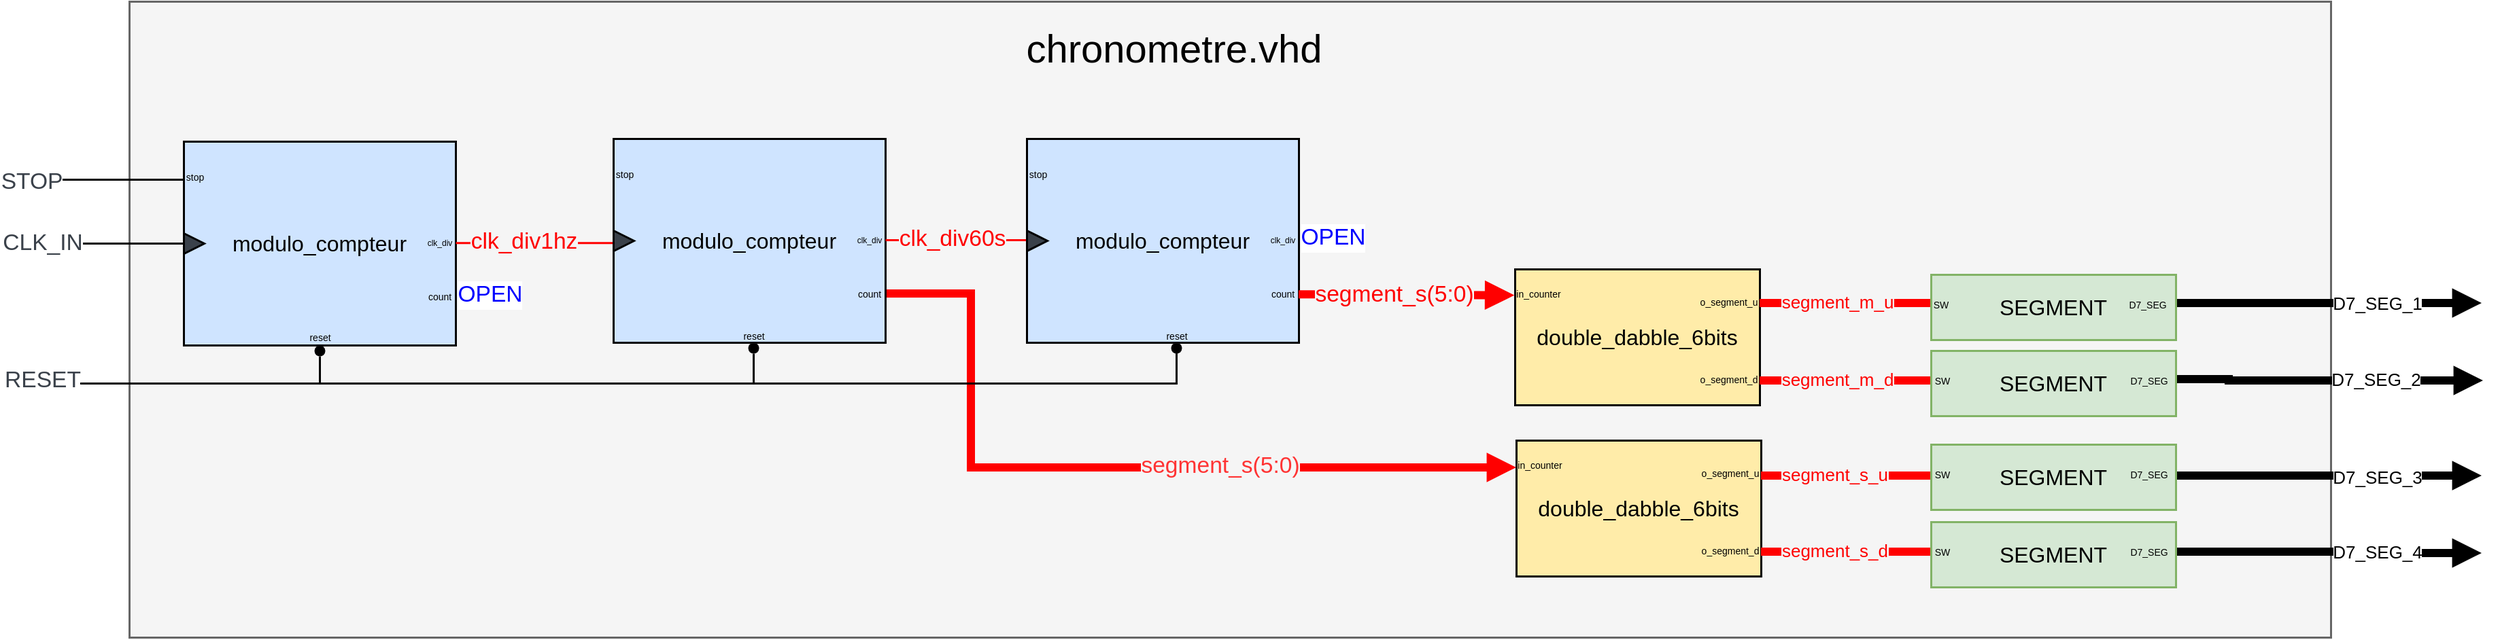 <mxfile version="20.8.20" type="github">
  <diagram name="Page-1" id="O7GgkSD2CqHib_tFNspD">
    <mxGraphModel dx="1394" dy="766" grid="1" gridSize="10" guides="1" tooltips="1" connect="1" arrows="1" fold="1" page="1" pageScale="1" pageWidth="827" pageHeight="1169" math="0" shadow="0">
      <root>
        <mxCell id="0" />
        <mxCell id="1" parent="0" />
        <mxCell id="jqx-M_KE3MjgjiVowWm7-1" value="" style="html=1;overflow=block;blockSpacing=1;whiteSpace=wrap;fontSize=16.8;align=center;spacing=9;strokeOpacity=100;fillOpacity=100;fillColor=#f5f5f5;strokeWidth=1.5;lucidId=_938xJ3Q3Ab4;strokeColor=#666666;fontColor=#333333;movable=1;resizable=1;rotatable=1;deletable=1;editable=1;locked=0;connectable=1;labelBackgroundColor=#F5F5F5;" parent="1" vertex="1">
          <mxGeometry x="200" y="697" width="1619" height="468" as="geometry" />
        </mxCell>
        <mxCell id="jqx-M_KE3MjgjiVowWm7-2" value="modulo_compteur&lt;br&gt;" style="html=1;overflow=block;blockSpacing=1;whiteSpace=wrap;fontSize=16;fontColor=default;align=center;spacing=3.8;strokeOpacity=100;fillOpacity=100;fillColor=#cfe4ff;strokeWidth=1.5;lucidId=_938XywTFYh4;" parent="1" vertex="1">
          <mxGeometry x="240" y="800" width="200" height="150" as="geometry" />
        </mxCell>
        <mxCell id="jqx-M_KE3MjgjiVowWm7-3" value="" style="html=1;overflow=block;blockSpacing=1;whiteSpace=wrap;shape=mxgraph.basic.acute_triangle;dx=0.5;anchorPointDirection=0;fontSize=13;align=center;spacing=3.8;strokeOpacity=100;fillOpacity=100;rotation=90;fillColor=#3a414a;strokeWidth=1.5;lucidId=_938cziYsL~z;" parent="1" vertex="1">
          <mxGeometry x="240" y="867.5" width="15" height="15" as="geometry" />
        </mxCell>
        <mxCell id="jqx-M_KE3MjgjiVowWm7-4" value="&lt;font style=&quot;font-size: 7px;&quot; color=&quot;#000000&quot;&gt;reset&lt;/font&gt;" style="text;html=1;align=center;verticalAlign=middle;resizable=0;points=[];autosize=1;strokeColor=none;fillColor=none;fontColor=#FF0000;" parent="1" vertex="1">
          <mxGeometry x="320" y="928" width="40" height="30" as="geometry" />
        </mxCell>
        <mxCell id="jqx-M_KE3MjgjiVowWm7-5" value="&lt;font style=&quot;font-size: 7px;&quot; color=&quot;#000000&quot;&gt;stop&lt;/font&gt;" style="text;html=1;align=center;verticalAlign=middle;resizable=0;points=[];autosize=1;strokeColor=none;fillColor=none;fontColor=#FF0000;" parent="1" vertex="1">
          <mxGeometry x="228" y="810" width="40" height="30" as="geometry" />
        </mxCell>
        <mxCell id="jqx-M_KE3MjgjiVowWm7-6" value="&lt;font style=&quot;font-size: 7px;&quot; color=&quot;#000000&quot;&gt;count&lt;/font&gt;" style="text;html=1;align=center;verticalAlign=middle;resizable=0;points=[];autosize=1;strokeColor=none;fillColor=none;fontColor=#FF0000;strokeWidth=0;" parent="1" vertex="1">
          <mxGeometry x="408" y="898" width="40" height="30" as="geometry" />
        </mxCell>
        <mxCell id="jqx-M_KE3MjgjiVowWm7-7" value="&lt;font style=&quot;font-size: 6px;&quot;&gt;clk_div&lt;/font&gt;" style="text;html=1;align=center;verticalAlign=middle;resizable=0;points=[];autosize=1;strokeColor=none;fillColor=none;fontColor=#000000;" parent="1" vertex="1">
          <mxGeometry x="408" y="858" width="40" height="30" as="geometry" />
        </mxCell>
        <mxCell id="jqx-M_KE3MjgjiVowWm7-8" value="" style="html=1;jettySize=18;whiteSpace=wrap;fontSize=13;strokeOpacity=100;strokeWidth=1.5;rounded=1;arcSize=0;edgeStyle=orthogonalEdgeStyle;startArrow=none;endArrow=none;lucidId=_938yX1MxlXm;" parent="1" edge="1">
          <mxGeometry width="100" height="100" relative="1" as="geometry">
            <Array as="points">
              <mxPoint x="240" y="874.64" />
              <mxPoint x="240" y="874.64" />
            </Array>
            <mxPoint x="109" y="875" as="sourcePoint" />
            <mxPoint x="220" y="875" as="targetPoint" />
          </mxGeometry>
        </mxCell>
        <mxCell id="jqx-M_KE3MjgjiVowWm7-9" value="CLK_IN" style="text;html=1;resizable=0;labelBackgroundColor=default;align=center;verticalAlign=middle;fontColor=#3a414a;fontSize=16.8;" parent="jqx-M_KE3MjgjiVowWm7-8" vertex="1">
          <mxGeometry relative="1" as="geometry">
            <mxPoint x="-49" as="offset" />
          </mxGeometry>
        </mxCell>
        <mxCell id="jqx-M_KE3MjgjiVowWm7-10" value="" style="html=1;jettySize=18;whiteSpace=wrap;fontSize=13;strokeOpacity=100;strokeWidth=1.5;rounded=1;arcSize=0;edgeStyle=orthogonalEdgeStyle;startArrow=none;endArrow=none;exitX=1.006;exitY=0.5;exitPerimeter=0;lucidId=_938yX1MxlXm;strokeColor=#FF0000;" parent="1" edge="1">
          <mxGeometry width="100" height="100" relative="1" as="geometry">
            <Array as="points">
              <mxPoint x="630" y="874.59" />
              <mxPoint x="630" y="874.59" />
            </Array>
            <mxPoint x="440" y="874.59" as="sourcePoint" />
            <mxPoint x="610" y="874.59" as="targetPoint" />
          </mxGeometry>
        </mxCell>
        <mxCell id="jqx-M_KE3MjgjiVowWm7-11" value="&lt;font color=&quot;#ff0000&quot;&gt;clk_div1hz&lt;/font&gt;" style="text;html=1;resizable=0;labelBackgroundColor=#F5F5F5;align=center;verticalAlign=middle;fontColor=#3a414a;fontSize=16.8;" parent="jqx-M_KE3MjgjiVowWm7-10" vertex="1">
          <mxGeometry relative="1" as="geometry">
            <mxPoint x="-55" y="-1" as="offset" />
          </mxGeometry>
        </mxCell>
        <mxCell id="jqx-M_KE3MjgjiVowWm7-12" value="modulo_compteur&lt;br&gt;" style="html=1;overflow=block;blockSpacing=1;whiteSpace=wrap;fontSize=16;fontColor=default;align=center;spacing=3.8;strokeOpacity=100;fillOpacity=100;fillColor=#cfe4ff;strokeWidth=1.5;lucidId=_938XywTFYh4;" parent="1" vertex="1">
          <mxGeometry x="556" y="798" width="200" height="150" as="geometry" />
        </mxCell>
        <mxCell id="jqx-M_KE3MjgjiVowWm7-13" value="" style="html=1;overflow=block;blockSpacing=1;whiteSpace=wrap;shape=mxgraph.basic.acute_triangle;dx=0.5;anchorPointDirection=0;fontSize=13;align=center;spacing=3.8;strokeOpacity=100;fillOpacity=100;rotation=90;fillColor=#3a414a;strokeWidth=1.5;lucidId=_938cziYsL~z;" parent="1" vertex="1">
          <mxGeometry x="556" y="865.5" width="15" height="15" as="geometry" />
        </mxCell>
        <mxCell id="jqx-M_KE3MjgjiVowWm7-14" value="&lt;font style=&quot;font-size: 7px;&quot; color=&quot;#000000&quot;&gt;stop&lt;/font&gt;" style="text;html=1;align=center;verticalAlign=middle;resizable=0;points=[];autosize=1;strokeColor=none;fillColor=none;fontColor=#FF0000;" parent="1" vertex="1">
          <mxGeometry x="544" y="808" width="40" height="30" as="geometry" />
        </mxCell>
        <mxCell id="jqx-M_KE3MjgjiVowWm7-15" value="&lt;font style=&quot;font-size: 7px;&quot; color=&quot;#000000&quot;&gt;count&lt;/font&gt;" style="text;html=1;align=center;verticalAlign=middle;resizable=0;points=[];autosize=1;strokeColor=none;fillColor=none;fontColor=#FF0000;strokeWidth=0;" parent="1" vertex="1">
          <mxGeometry x="724" y="896" width="40" height="30" as="geometry" />
        </mxCell>
        <mxCell id="jqx-M_KE3MjgjiVowWm7-16" value="&lt;font style=&quot;font-size: 6px;&quot;&gt;clk_div&lt;/font&gt;" style="text;html=1;align=center;verticalAlign=middle;resizable=0;points=[];autosize=1;strokeColor=none;fillColor=none;fontColor=#000000;" parent="1" vertex="1">
          <mxGeometry x="724" y="856" width="40" height="30" as="geometry" />
        </mxCell>
        <mxCell id="jqx-M_KE3MjgjiVowWm7-17" value="" style="html=1;jettySize=18;whiteSpace=wrap;fontSize=13;strokeOpacity=100;strokeWidth=1.5;rounded=1;arcSize=0;edgeStyle=orthogonalEdgeStyle;startArrow=none;endArrow=none;exitX=1.006;exitY=0.5;exitPerimeter=0;lucidId=_938yX1MxlXm;strokeColor=#FF0000;" parent="1" edge="1">
          <mxGeometry width="100" height="100" relative="1" as="geometry">
            <Array as="points">
              <mxPoint x="946" y="872.52" />
              <mxPoint x="946" y="872.52" />
            </Array>
            <mxPoint x="756" y="872.52" as="sourcePoint" />
            <mxPoint x="926" y="872.52" as="targetPoint" />
          </mxGeometry>
        </mxCell>
        <mxCell id="jqx-M_KE3MjgjiVowWm7-18" value="&lt;font color=&quot;#ff0000&quot;&gt;clk_div60s&lt;/font&gt;" style="text;html=1;resizable=0;labelBackgroundColor=#F5F5F5;align=center;verticalAlign=middle;fontColor=#3a414a;fontSize=16.8;" parent="jqx-M_KE3MjgjiVowWm7-17" vertex="1">
          <mxGeometry relative="1" as="geometry">
            <mxPoint x="-56" y="-1" as="offset" />
          </mxGeometry>
        </mxCell>
        <mxCell id="jqx-M_KE3MjgjiVowWm7-19" style="edgeStyle=orthogonalEdgeStyle;rounded=0;orthogonalLoop=1;jettySize=auto;html=1;exitX=0;exitY=0;exitDx=0;exitDy=0;strokeColor=#0011ff;fontSize=7;fontColor=#0000FF;startArrow=classic;startFill=1;endArrow=none;endFill=0;" parent="jqx-M_KE3MjgjiVowWm7-17" source="jqx-M_KE3MjgjiVowWm7-18" target="jqx-M_KE3MjgjiVowWm7-18" edge="1">
          <mxGeometry relative="1" as="geometry" />
        </mxCell>
        <mxCell id="jqx-M_KE3MjgjiVowWm7-20" value="modulo_compteur&lt;br&gt;" style="html=1;overflow=block;blockSpacing=1;whiteSpace=wrap;fontSize=16;fontColor=default;align=center;spacing=3.8;strokeOpacity=100;fillOpacity=100;fillColor=#cfe4ff;strokeWidth=1.5;lucidId=_938XywTFYh4;" parent="1" vertex="1">
          <mxGeometry x="860" y="798" width="200" height="150" as="geometry" />
        </mxCell>
        <mxCell id="jqx-M_KE3MjgjiVowWm7-21" value="" style="html=1;overflow=block;blockSpacing=1;whiteSpace=wrap;shape=mxgraph.basic.acute_triangle;dx=0.5;anchorPointDirection=0;fontSize=13;align=center;spacing=3.8;strokeOpacity=100;fillOpacity=100;rotation=90;fillColor=#3a414a;strokeWidth=1.5;lucidId=_938cziYsL~z;" parent="1" vertex="1">
          <mxGeometry x="860" y="865.5" width="15" height="15" as="geometry" />
        </mxCell>
        <mxCell id="jqx-M_KE3MjgjiVowWm7-22" value="&lt;font style=&quot;font-size: 7px;&quot; color=&quot;#000000&quot;&gt;stop&lt;/font&gt;" style="text;html=1;align=center;verticalAlign=middle;resizable=0;points=[];autosize=1;strokeColor=none;fillColor=none;fontColor=#FF0000;" parent="1" vertex="1">
          <mxGeometry x="848" y="808" width="40" height="30" as="geometry" />
        </mxCell>
        <mxCell id="jqx-M_KE3MjgjiVowWm7-23" value="&lt;font style=&quot;font-size: 7px;&quot; color=&quot;#000000&quot;&gt;count&lt;/font&gt;" style="text;html=1;align=center;verticalAlign=middle;resizable=0;points=[];autosize=1;strokeColor=none;fillColor=none;fontColor=#FF0000;strokeWidth=0;" parent="1" vertex="1">
          <mxGeometry x="1028" y="896" width="40" height="30" as="geometry" />
        </mxCell>
        <mxCell id="jqx-M_KE3MjgjiVowWm7-24" value="&lt;font style=&quot;font-size: 6px;&quot;&gt;clk_div&lt;/font&gt;" style="text;html=1;align=center;verticalAlign=middle;resizable=0;points=[];autosize=1;strokeColor=none;fillColor=none;fontColor=#000000;" parent="1" vertex="1">
          <mxGeometry x="1028" y="856" width="40" height="30" as="geometry" />
        </mxCell>
        <mxCell id="jqx-M_KE3MjgjiVowWm7-25" value="" style="html=1;jettySize=18;whiteSpace=wrap;fontSize=13;strokeOpacity=100;strokeWidth=6;rounded=1;arcSize=0;edgeStyle=orthogonalEdgeStyle;startArrow=none;endArrow=block;endFill=1;lucidId=_9385ykj~5LJ;fillColor=#f8cecc;strokeColor=#FF0000;" parent="1" edge="1">
          <mxGeometry width="100" height="100" relative="1" as="geometry">
            <Array as="points">
              <mxPoint x="819" y="912" />
              <mxPoint x="819" y="1040" />
            </Array>
            <mxPoint x="757" y="912" as="sourcePoint" />
            <mxPoint x="1220" y="1040" as="targetPoint" />
          </mxGeometry>
        </mxCell>
        <mxCell id="jqx-M_KE3MjgjiVowWm7-26" value="&lt;font color=&quot;#ff3333&quot;&gt;segment_s(5:0)&lt;/font&gt;" style="text;html=1;resizable=0;labelBackgroundColor=#F5F5F5;align=center;verticalAlign=middle;fontColor=#3a414a;fontSize=16.8;" parent="jqx-M_KE3MjgjiVowWm7-25" vertex="1">
          <mxGeometry x="-0.404" relative="1" as="geometry">
            <mxPoint x="183" y="13" as="offset" />
          </mxGeometry>
        </mxCell>
        <mxCell id="jqx-M_KE3MjgjiVowWm7-27" value="" style="html=1;jettySize=18;whiteSpace=wrap;fontSize=13;strokeOpacity=100;strokeWidth=6;rounded=1;arcSize=0;edgeStyle=orthogonalEdgeStyle;startArrow=none;endArrow=block;endFill=1;lucidId=_9385ykj~5LJ;entryX=-0.002;entryY=0.536;entryDx=0;entryDy=0;entryPerimeter=0;strokeColor=#FF0000;" parent="1" edge="1">
          <mxGeometry width="100" height="100" relative="1" as="geometry">
            <Array as="points">
              <mxPoint x="1070" y="913" />
            </Array>
            <mxPoint x="1060" y="912.58" as="sourcePoint" />
            <mxPoint x="1218.64" y="913.288" as="targetPoint" />
          </mxGeometry>
        </mxCell>
        <mxCell id="jqx-M_KE3MjgjiVowWm7-28" value="&lt;font color=&quot;#ff0000&quot;&gt;segment_s(5:0)&lt;/font&gt;" style="text;html=1;resizable=0;labelBackgroundColor=#F5F5F5;align=center;verticalAlign=middle;fontColor=#3a414a;fontSize=16.8;" parent="jqx-M_KE3MjgjiVowWm7-27" vertex="1">
          <mxGeometry x="-0.404" relative="1" as="geometry">
            <mxPoint x="22" as="offset" />
          </mxGeometry>
        </mxCell>
        <mxCell id="jqx-M_KE3MjgjiVowWm7-29" value="double_dabble_6bits" style="html=1;overflow=block;blockSpacing=1;whiteSpace=wrap;fontSize=16;fontColor=default;align=center;spacing=3.8;strokeOpacity=100;fillOpacity=100;fillColor=#ffeca9;strokeWidth=1.5;lucidId=_9383YxCBTOS;movable=1;resizable=1;rotatable=1;deletable=1;editable=1;locked=0;connectable=1;" parent="1" vertex="1">
          <mxGeometry x="1219" y="894" width="180" height="100" as="geometry" />
        </mxCell>
        <mxCell id="jqx-M_KE3MjgjiVowWm7-30" value="&lt;font color=&quot;#000000&quot;&gt;in_counter&lt;/font&gt;" style="text;html=1;align=center;verticalAlign=middle;resizable=1;points=[];autosize=1;strokeColor=none;fillColor=none;fontSize=7;fontColor=#0000FF;movable=1;rotatable=1;deletable=1;editable=1;locked=0;connectable=1;" parent="1" vertex="1">
          <mxGeometry x="1210" y="903" width="51" height="20" as="geometry" />
        </mxCell>
        <mxCell id="jqx-M_KE3MjgjiVowWm7-31" value="&lt;font color=&quot;#000000&quot;&gt;o_segment_u&lt;/font&gt;" style="text;html=1;align=center;verticalAlign=middle;resizable=1;points=[];autosize=1;strokeColor=none;fillColor=none;fontSize=7;fontColor=#0000FF;movable=1;rotatable=1;deletable=1;editable=1;locked=0;connectable=1;" parent="1" vertex="1">
          <mxGeometry x="1346" y="909" width="60" height="20" as="geometry" />
        </mxCell>
        <mxCell id="jqx-M_KE3MjgjiVowWm7-32" value="&lt;font color=&quot;#000000&quot;&gt;o_segment_d&lt;/font&gt;" style="text;html=1;align=center;verticalAlign=middle;resizable=1;points=[];autosize=1;strokeColor=none;fillColor=none;fontSize=7;fontColor=#0000FF;movable=1;rotatable=1;deletable=1;editable=1;locked=0;connectable=1;" parent="1" vertex="1">
          <mxGeometry x="1346" y="966" width="60" height="20" as="geometry" />
        </mxCell>
        <mxCell id="jqx-M_KE3MjgjiVowWm7-33" value="double_dabble_6bits" style="html=1;overflow=block;blockSpacing=1;whiteSpace=wrap;fontSize=16;fontColor=default;align=center;spacing=3.8;strokeOpacity=100;fillOpacity=100;fillColor=#ffeca9;strokeWidth=1.5;lucidId=_9383YxCBTOS;movable=1;resizable=1;rotatable=1;deletable=1;editable=1;locked=0;connectable=1;" parent="1" vertex="1">
          <mxGeometry x="1220" y="1020" width="180" height="100" as="geometry" />
        </mxCell>
        <mxCell id="jqx-M_KE3MjgjiVowWm7-34" value="&lt;font color=&quot;#000000&quot;&gt;in_counter&lt;/font&gt;" style="text;html=1;align=center;verticalAlign=middle;resizable=1;points=[];autosize=1;strokeColor=none;fillColor=none;fontSize=7;fontColor=#0000FF;movable=1;rotatable=1;deletable=1;editable=1;locked=0;connectable=1;" parent="1" vertex="1">
          <mxGeometry x="1211" y="1029" width="51" height="20" as="geometry" />
        </mxCell>
        <mxCell id="jqx-M_KE3MjgjiVowWm7-35" value="&lt;font color=&quot;#000000&quot;&gt;o_segment_u&lt;/font&gt;" style="text;html=1;align=center;verticalAlign=middle;resizable=1;points=[];autosize=1;strokeColor=none;fillColor=none;fontSize=7;fontColor=#0000FF;movable=1;rotatable=1;deletable=1;editable=1;locked=0;connectable=1;" parent="1" vertex="1">
          <mxGeometry x="1347" y="1035" width="60" height="20" as="geometry" />
        </mxCell>
        <mxCell id="jqx-M_KE3MjgjiVowWm7-36" value="&lt;font color=&quot;#000000&quot;&gt;o_segment_d&lt;/font&gt;" style="text;html=1;align=center;verticalAlign=middle;resizable=1;points=[];autosize=1;strokeColor=none;fillColor=none;fontSize=7;fontColor=#0000FF;movable=1;rotatable=1;deletable=1;editable=1;locked=0;connectable=1;" parent="1" vertex="1">
          <mxGeometry x="1347" y="1092" width="60" height="20" as="geometry" />
        </mxCell>
        <mxCell id="jqx-M_KE3MjgjiVowWm7-37" value="" style="html=1;jettySize=18;whiteSpace=wrap;fontSize=13;strokeOpacity=100;strokeWidth=6;rounded=1;arcSize=0;edgeStyle=orthogonalEdgeStyle;startArrow=none;endArrow=block;endFill=1;lucidId=_9385ykj~5LJ;strokeColor=#FF0000;" parent="1" edge="1">
          <mxGeometry width="100" height="100" relative="1" as="geometry">
            <Array as="points">
              <mxPoint x="1548" y="919" />
            </Array>
            <mxPoint x="1399" y="919" as="sourcePoint" />
            <mxPoint x="1592" y="919" as="targetPoint" />
          </mxGeometry>
        </mxCell>
        <mxCell id="jqx-M_KE3MjgjiVowWm7-38" value="&lt;font color=&quot;#ff0000&quot; style=&quot;font-size: 13px;&quot;&gt;segment_m_u&lt;/font&gt;" style="edgeLabel;html=1;align=center;verticalAlign=middle;resizable=0;points=[];fontSize=7;fontColor=#000000;labelBackgroundColor=#F5F5F5;" parent="jqx-M_KE3MjgjiVowWm7-37" vertex="1" connectable="0">
          <mxGeometry x="0.073" y="1" relative="1" as="geometry">
            <mxPoint x="-47" as="offset" />
          </mxGeometry>
        </mxCell>
        <mxCell id="jqx-M_KE3MjgjiVowWm7-39" value="" style="html=1;jettySize=18;whiteSpace=wrap;fontSize=13;strokeOpacity=100;strokeWidth=6;rounded=1;arcSize=0;edgeStyle=orthogonalEdgeStyle;startArrow=none;endArrow=block;endFill=1;lucidId=_9385ykj~5LJ;strokeColor=#FF0000;" parent="1" edge="1">
          <mxGeometry width="100" height="100" relative="1" as="geometry">
            <Array as="points">
              <mxPoint x="1549" y="1102" />
            </Array>
            <mxPoint x="1400" y="1102" as="sourcePoint" />
            <mxPoint x="1593" y="1102" as="targetPoint" />
          </mxGeometry>
        </mxCell>
        <mxCell id="jqx-M_KE3MjgjiVowWm7-40" value="&lt;font color=&quot;#ff0000&quot; style=&quot;font-size: 13px;&quot;&gt;segment_s_d&lt;/font&gt;" style="edgeLabel;html=1;align=center;verticalAlign=middle;resizable=0;points=[];fontSize=7;fontColor=#000000;labelBackgroundColor=#F5F5F5;" parent="jqx-M_KE3MjgjiVowWm7-39" vertex="1" connectable="0">
          <mxGeometry x="0.127" y="1" relative="1" as="geometry">
            <mxPoint x="-55" as="offset" />
          </mxGeometry>
        </mxCell>
        <mxCell id="jqx-M_KE3MjgjiVowWm7-41" value="" style="html=1;jettySize=18;whiteSpace=wrap;fontSize=13;strokeOpacity=100;strokeWidth=6;rounded=1;arcSize=0;edgeStyle=orthogonalEdgeStyle;startArrow=none;endArrow=block;endFill=1;lucidId=_9385ykj~5LJ;strokeColor=#FF0000;" parent="1" edge="1">
          <mxGeometry width="100" height="100" relative="1" as="geometry">
            <Array as="points">
              <mxPoint x="1437" y="976" />
              <mxPoint x="1437" y="976" />
            </Array>
            <mxPoint x="1399" y="976" as="sourcePoint" />
            <mxPoint x="1592" y="976" as="targetPoint" />
          </mxGeometry>
        </mxCell>
        <mxCell id="jqx-M_KE3MjgjiVowWm7-42" value="&lt;font color=&quot;#ff0000&quot; style=&quot;font-size: 13px;&quot;&gt;segment_m_d&lt;/font&gt;" style="edgeLabel;html=1;align=center;verticalAlign=middle;resizable=0;points=[];fontSize=7;fontColor=#000000;labelBackgroundColor=#F5F5F5;" parent="jqx-M_KE3MjgjiVowWm7-41" vertex="1" connectable="0">
          <mxGeometry x="0.073" y="1" relative="1" as="geometry">
            <mxPoint x="-47" as="offset" />
          </mxGeometry>
        </mxCell>
        <mxCell id="jqx-M_KE3MjgjiVowWm7-43" value="" style="html=1;jettySize=18;whiteSpace=wrap;fontSize=13;strokeOpacity=100;strokeWidth=6;rounded=1;arcSize=0;edgeStyle=orthogonalEdgeStyle;startArrow=none;endArrow=block;endFill=1;lucidId=_9385ykj~5LJ;strokeColor=#FF0000;" parent="1" edge="1">
          <mxGeometry width="100" height="100" relative="1" as="geometry">
            <Array as="points">
              <mxPoint x="1438" y="1046" />
              <mxPoint x="1438" y="1046" />
            </Array>
            <mxPoint x="1400" y="1046" as="sourcePoint" />
            <mxPoint x="1593" y="1046" as="targetPoint" />
          </mxGeometry>
        </mxCell>
        <mxCell id="jqx-M_KE3MjgjiVowWm7-44" value="&lt;font color=&quot;#ff0000&quot; style=&quot;font-size: 13px;&quot;&gt;segment_s_u&lt;/font&gt;" style="edgeLabel;html=1;align=center;verticalAlign=middle;resizable=0;points=[];fontSize=7;fontColor=#000000;labelBackgroundColor=#F5F5F5;" parent="jqx-M_KE3MjgjiVowWm7-43" vertex="1" connectable="0">
          <mxGeometry x="0.073" y="1" relative="1" as="geometry">
            <mxPoint x="-50" as="offset" />
          </mxGeometry>
        </mxCell>
        <mxCell id="jqx-M_KE3MjgjiVowWm7-45" value="&lt;font color=&quot;#0000ff&quot;&gt;OPEN&lt;/font&gt;" style="text;html=1;resizable=0;labelBackgroundColor=default;align=center;verticalAlign=middle;fontColor=#3a414a;fontSize=16.8;" parent="1" vertex="1">
          <mxGeometry x="1055.0" y="922.001" as="geometry">
            <mxPoint x="30" y="-51" as="offset" />
          </mxGeometry>
        </mxCell>
        <mxCell id="jqx-M_KE3MjgjiVowWm7-46" value="&lt;font color=&quot;#0000ff&quot;&gt;OPEN&lt;/font&gt;" style="text;html=1;resizable=0;labelBackgroundColor=default;align=center;verticalAlign=middle;fontColor=#3a414a;fontSize=16.8;" parent="1" vertex="1">
          <mxGeometry x="465.0" y="913.001" as="geometry" />
        </mxCell>
        <mxCell id="jqx-M_KE3MjgjiVowWm7-47" value="&lt;font style=&quot;font-size: 7px;&quot; color=&quot;#000000&quot;&gt;reset&lt;/font&gt;" style="text;html=1;align=center;verticalAlign=middle;resizable=0;points=[];autosize=1;strokeColor=none;fillColor=none;fontColor=#FF0000;" parent="1" vertex="1">
          <mxGeometry x="639" y="927" width="40" height="30" as="geometry" />
        </mxCell>
        <mxCell id="jqx-M_KE3MjgjiVowWm7-48" value="&lt;font style=&quot;font-size: 7px;&quot; color=&quot;#000000&quot;&gt;reset&lt;/font&gt;" style="text;html=1;align=center;verticalAlign=middle;resizable=0;points=[];autosize=1;strokeColor=none;fillColor=none;fontColor=#FF0000;" parent="1" vertex="1">
          <mxGeometry x="950" y="927" width="40" height="30" as="geometry" />
        </mxCell>
        <mxCell id="jqx-M_KE3MjgjiVowWm7-49" value="&lt;font style=&quot;font-size: 29px;&quot;&gt;chronometre.vhd&lt;/font&gt;" style="text;html=1;align=center;verticalAlign=middle;resizable=0;points=[];autosize=1;strokeColor=none;fillColor=none;fontSize=13;fontColor=#000000;" parent="1" vertex="1">
          <mxGeometry x="850" y="708" width="236" height="47" as="geometry" />
        </mxCell>
        <mxCell id="jqx-M_KE3MjgjiVowWm7-50" value="" style="ellipse;whiteSpace=wrap;html=1;aspect=fixed;labelBackgroundColor=#E6E6E6;strokeColor=#E1D5E7;strokeWidth=0;fontSize=29;fontColor=#FF0000;fillColor=#000000;" parent="1" vertex="1">
          <mxGeometry x="336" y="950" width="8" height="8" as="geometry" />
        </mxCell>
        <mxCell id="jqx-M_KE3MjgjiVowWm7-51" value="" style="ellipse;whiteSpace=wrap;html=1;aspect=fixed;labelBackgroundColor=#E6E6E6;strokeColor=#E1D5E7;strokeWidth=0;fontSize=29;fontColor=#FF0000;fillColor=#000000;" parent="1" vertex="1">
          <mxGeometry x="655" y="948" width="8" height="8" as="geometry" />
        </mxCell>
        <mxCell id="jqx-M_KE3MjgjiVowWm7-52" value="" style="ellipse;whiteSpace=wrap;html=1;aspect=fixed;labelBackgroundColor=#E6E6E6;strokeColor=#E1D5E7;strokeWidth=0;fontSize=29;fontColor=#FF0000;fillColor=#000000;" parent="1" vertex="1">
          <mxGeometry x="966" y="948" width="8" height="8" as="geometry" />
        </mxCell>
        <mxCell id="jqx-M_KE3MjgjiVowWm7-53" value="" style="html=1;jettySize=18;whiteSpace=wrap;fontSize=13;strokeOpacity=100;strokeWidth=1.5;rounded=1;arcSize=0;edgeStyle=orthogonalEdgeStyle;startArrow=none;endArrow=none;lucidId=_938yX1MxlXm;entryX=0.5;entryY=1;entryDx=0;entryDy=0;" parent="1" target="jqx-M_KE3MjgjiVowWm7-50" edge="1">
          <mxGeometry width="100" height="100" relative="1" as="geometry">
            <Array as="points">
              <mxPoint x="340" y="978" />
            </Array>
            <mxPoint x="127" y="979" as="sourcePoint" />
            <mxPoint x="203" y="978.0" as="targetPoint" />
          </mxGeometry>
        </mxCell>
        <mxCell id="jqx-M_KE3MjgjiVowWm7-54" value="RESET" style="text;html=1;resizable=0;labelBackgroundColor=default;align=center;verticalAlign=middle;fontColor=#3a414a;fontSize=16.8;" parent="jqx-M_KE3MjgjiVowWm7-53" vertex="1">
          <mxGeometry relative="1" as="geometry">
            <mxPoint x="-107" y="-2" as="offset" />
          </mxGeometry>
        </mxCell>
        <mxCell id="jqx-M_KE3MjgjiVowWm7-55" value="" style="html=1;jettySize=18;whiteSpace=wrap;fontSize=13;strokeOpacity=100;strokeWidth=1.5;rounded=1;arcSize=0;edgeStyle=orthogonalEdgeStyle;startArrow=none;endArrow=none;exitX=1.006;exitY=0.5;exitPerimeter=0;lucidId=_938yX1MxlXm;entryX=0.5;entryY=1;entryDx=0;entryDy=0;" parent="1" target="jqx-M_KE3MjgjiVowWm7-51" edge="1">
          <mxGeometry width="100" height="100" relative="1" as="geometry">
            <Array as="points">
              <mxPoint x="659" y="978" />
            </Array>
            <mxPoint x="340" y="978.0" as="sourcePoint" />
            <mxPoint x="647" y="958" as="targetPoint" />
          </mxGeometry>
        </mxCell>
        <mxCell id="jqx-M_KE3MjgjiVowWm7-56" value="" style="html=1;jettySize=18;whiteSpace=wrap;fontSize=13;strokeOpacity=100;strokeWidth=1.5;rounded=1;arcSize=0;edgeStyle=orthogonalEdgeStyle;startArrow=none;endArrow=none;exitX=1.006;exitY=0.5;exitPerimeter=0;lucidId=_938yX1MxlXm;" parent="1" edge="1">
          <mxGeometry width="100" height="100" relative="1" as="geometry">
            <Array as="points">
              <mxPoint x="970" y="978" />
              <mxPoint x="970" y="954" />
              <mxPoint x="972" y="954" />
            </Array>
            <mxPoint x="659" y="978.0" as="sourcePoint" />
            <mxPoint x="972" y="955" as="targetPoint" />
          </mxGeometry>
        </mxCell>
        <mxCell id="jqx-M_KE3MjgjiVowWm7-57" value="" style="html=1;jettySize=18;whiteSpace=wrap;fontSize=13;strokeOpacity=100;strokeWidth=1.5;rounded=1;arcSize=0;edgeStyle=orthogonalEdgeStyle;startArrow=none;endArrow=none;lucidId=_938yX1MxlXm;" parent="1" edge="1">
          <mxGeometry width="100" height="100" relative="1" as="geometry">
            <Array as="points">
              <mxPoint x="115" y="828.36" />
              <mxPoint x="118" y="828.36" />
            </Array>
            <mxPoint x="106" y="828" as="sourcePoint" />
            <mxPoint x="240" y="828.0" as="targetPoint" />
          </mxGeometry>
        </mxCell>
        <mxCell id="jqx-M_KE3MjgjiVowWm7-58" value="STOP" style="text;html=1;resizable=0;labelBackgroundColor=default;align=center;verticalAlign=middle;fontColor=#3a414a;fontSize=16.8;" parent="jqx-M_KE3MjgjiVowWm7-57" vertex="1">
          <mxGeometry relative="1" as="geometry">
            <mxPoint x="-45" y="2" as="offset" />
          </mxGeometry>
        </mxCell>
        <mxCell id="jqx-M_KE3MjgjiVowWm7-59" value="SEGMENT" style="html=1;overflow=block;blockSpacing=1;whiteSpace=wrap;fontSize=16;align=center;spacing=3.8;strokeOpacity=100;fillOpacity=100;fillColor=#d5e8d4;strokeWidth=1.5;lucidId=_9383YxCBTOS;movable=1;resizable=1;rotatable=1;deletable=1;editable=1;locked=0;connectable=1;strokeColor=#82b366;" parent="1" vertex="1">
          <mxGeometry x="1525" y="898" width="180" height="48" as="geometry" />
        </mxCell>
        <mxCell id="jqx-M_KE3MjgjiVowWm7-60" value="&lt;font style=&quot;font-size: 7px;&quot;&gt;SW&lt;/font&gt;" style="text;html=1;align=center;verticalAlign=middle;resizable=0;points=[];autosize=1;strokeColor=none;fillColor=none;fontSize=19;fontColor=#000000;" parent="1" vertex="1">
          <mxGeometry x="1517" y="899" width="29" height="35" as="geometry" />
        </mxCell>
        <mxCell id="jqx-M_KE3MjgjiVowWm7-61" value="&lt;font style=&quot;font-size: 7px;&quot;&gt;D7_SEG&lt;/font&gt;" style="text;html=1;align=center;verticalAlign=middle;resizable=0;points=[];autosize=1;strokeColor=none;fillColor=none;fontSize=9;fontColor=#000000;" parent="1" vertex="1">
          <mxGeometry x="1661" y="908" width="46" height="23" as="geometry" />
        </mxCell>
        <mxCell id="jqx-M_KE3MjgjiVowWm7-62" value="SEGMENT" style="html=1;overflow=block;blockSpacing=1;whiteSpace=wrap;fontSize=16;align=center;spacing=3.8;strokeOpacity=100;fillOpacity=100;fillColor=#d5e8d4;strokeWidth=1.5;lucidId=_9383YxCBTOS;movable=1;resizable=1;rotatable=1;deletable=1;editable=1;locked=0;connectable=1;strokeColor=#82b366;" parent="1" vertex="1">
          <mxGeometry x="1525" y="954" width="180" height="48" as="geometry" />
        </mxCell>
        <mxCell id="jqx-M_KE3MjgjiVowWm7-63" value="&lt;font style=&quot;font-size: 7px;&quot;&gt;SW&lt;/font&gt;" style="text;html=1;align=center;verticalAlign=middle;resizable=0;points=[];autosize=1;strokeColor=none;fillColor=none;fontSize=19;fontColor=#000000;" parent="1" vertex="1">
          <mxGeometry x="1518" y="955" width="29" height="35" as="geometry" />
        </mxCell>
        <mxCell id="jqx-M_KE3MjgjiVowWm7-64" value="&lt;font style=&quot;font-size: 7px;&quot;&gt;D7_SEG&lt;/font&gt;" style="text;html=1;align=center;verticalAlign=middle;resizable=0;points=[];autosize=1;strokeColor=none;fillColor=none;fontSize=9;fontColor=#000000;" parent="1" vertex="1">
          <mxGeometry x="1662" y="964" width="46" height="23" as="geometry" />
        </mxCell>
        <mxCell id="jqx-M_KE3MjgjiVowWm7-65" value="SEGMENT" style="html=1;overflow=block;blockSpacing=1;whiteSpace=wrap;fontSize=16;align=center;spacing=3.8;strokeOpacity=100;fillOpacity=100;fillColor=#d5e8d4;strokeWidth=1.5;lucidId=_9383YxCBTOS;movable=1;resizable=1;rotatable=1;deletable=1;editable=1;locked=0;connectable=1;strokeColor=#82b366;" parent="1" vertex="1">
          <mxGeometry x="1525" y="1023" width="180" height="48" as="geometry" />
        </mxCell>
        <mxCell id="jqx-M_KE3MjgjiVowWm7-66" value="&lt;font style=&quot;font-size: 7px;&quot;&gt;SW&lt;/font&gt;" style="text;html=1;align=center;verticalAlign=middle;resizable=0;points=[];autosize=1;strokeColor=none;fillColor=none;fontSize=19;fontColor=#000000;" parent="1" vertex="1">
          <mxGeometry x="1518" y="1024" width="29" height="35" as="geometry" />
        </mxCell>
        <mxCell id="jqx-M_KE3MjgjiVowWm7-67" value="&lt;font style=&quot;font-size: 7px;&quot;&gt;D7_SEG&lt;/font&gt;" style="text;html=1;align=center;verticalAlign=middle;resizable=0;points=[];autosize=1;strokeColor=none;fillColor=none;fontSize=9;fontColor=#000000;" parent="1" vertex="1">
          <mxGeometry x="1662" y="1033" width="46" height="23" as="geometry" />
        </mxCell>
        <mxCell id="jqx-M_KE3MjgjiVowWm7-68" value="SEGMENT" style="html=1;overflow=block;blockSpacing=1;whiteSpace=wrap;fontSize=16;align=center;spacing=3.8;strokeOpacity=100;fillOpacity=100;fillColor=#d5e8d4;strokeWidth=1.5;lucidId=_9383YxCBTOS;movable=1;resizable=1;rotatable=1;deletable=1;editable=1;locked=0;connectable=1;strokeColor=#82b366;" parent="1" vertex="1">
          <mxGeometry x="1525" y="1080" width="180" height="48" as="geometry" />
        </mxCell>
        <mxCell id="jqx-M_KE3MjgjiVowWm7-69" value="&lt;font style=&quot;font-size: 7px;&quot;&gt;SW&lt;/font&gt;" style="text;html=1;align=center;verticalAlign=middle;resizable=0;points=[];autosize=1;strokeColor=none;fillColor=none;fontSize=19;fontColor=#000000;" parent="1" vertex="1">
          <mxGeometry x="1518" y="1081" width="29" height="35" as="geometry" />
        </mxCell>
        <mxCell id="jqx-M_KE3MjgjiVowWm7-70" value="&lt;font style=&quot;font-size: 7px;&quot;&gt;D7_SEG&lt;/font&gt;" style="text;html=1;align=center;verticalAlign=middle;resizable=0;points=[];autosize=1;strokeColor=none;fillColor=none;fontSize=9;fontColor=#000000;" parent="1" vertex="1">
          <mxGeometry x="1662" y="1090" width="46" height="23" as="geometry" />
        </mxCell>
        <mxCell id="jqx-M_KE3MjgjiVowWm7-71" value="" style="html=1;jettySize=18;whiteSpace=wrap;fontSize=13;strokeOpacity=100;strokeWidth=6;rounded=1;arcSize=0;edgeStyle=orthogonalEdgeStyle;startArrow=none;endArrow=block;endFill=1;lucidId=_9385ykj~5LJ;" parent="1" edge="1">
          <mxGeometry width="100" height="100" relative="1" as="geometry">
            <Array as="points">
              <mxPoint x="1855" y="919.03" />
            </Array>
            <mxPoint x="1706" y="919.03" as="sourcePoint" />
            <mxPoint x="1930" y="919" as="targetPoint" />
          </mxGeometry>
        </mxCell>
        <mxCell id="jqx-M_KE3MjgjiVowWm7-72" value="&lt;font style=&quot;font-size: 13px;&quot;&gt;D7_SEG_1&lt;/font&gt;" style="edgeLabel;html=1;align=center;verticalAlign=middle;resizable=0;points=[];fontSize=7;fontColor=#000000;" parent="jqx-M_KE3MjgjiVowWm7-71" vertex="1" connectable="0">
          <mxGeometry x="0.073" y="1" relative="1" as="geometry">
            <mxPoint x="27" y="1" as="offset" />
          </mxGeometry>
        </mxCell>
        <mxCell id="jqx-M_KE3MjgjiVowWm7-73" value="" style="html=1;jettySize=18;whiteSpace=wrap;fontSize=13;strokeOpacity=100;strokeWidth=6;rounded=1;arcSize=0;edgeStyle=orthogonalEdgeStyle;startArrow=none;endArrow=block;endFill=1;lucidId=_9385ykj~5LJ;" parent="1" edge="1">
          <mxGeometry width="100" height="100" relative="1" as="geometry">
            <Array as="points">
              <mxPoint x="1855" y="1102.03" />
            </Array>
            <mxPoint x="1706" y="1102.03" as="sourcePoint" />
            <mxPoint x="1930" y="1103" as="targetPoint" />
          </mxGeometry>
        </mxCell>
        <mxCell id="jqx-M_KE3MjgjiVowWm7-74" value="&lt;font style=&quot;font-size: 13px;&quot;&gt;D7_SEG_4&lt;/font&gt;" style="edgeLabel;html=1;align=center;verticalAlign=middle;resizable=0;points=[];fontSize=7;fontColor=#000000;" parent="jqx-M_KE3MjgjiVowWm7-73" vertex="1" connectable="0">
          <mxGeometry x="0.127" y="1" relative="1" as="geometry">
            <mxPoint x="20" y="1" as="offset" />
          </mxGeometry>
        </mxCell>
        <mxCell id="jqx-M_KE3MjgjiVowWm7-75" value="" style="html=1;jettySize=18;whiteSpace=wrap;fontSize=13;strokeOpacity=100;strokeWidth=6;rounded=1;arcSize=0;edgeStyle=orthogonalEdgeStyle;startArrow=none;endArrow=block;endFill=1;lucidId=_9385ykj~5LJ;" parent="1" edge="1">
          <mxGeometry width="100" height="100" relative="1" as="geometry">
            <Array as="points">
              <mxPoint x="1744" y="975.03" />
              <mxPoint x="1744" y="975.03" />
            </Array>
            <mxPoint x="1706" y="975.03" as="sourcePoint" />
            <mxPoint x="1931" y="976" as="targetPoint" />
          </mxGeometry>
        </mxCell>
        <mxCell id="jqx-M_KE3MjgjiVowWm7-76" value="&lt;font style=&quot;font-size: 13px;&quot;&gt;D7_SEG_2&lt;/font&gt;" style="edgeLabel;html=1;align=center;verticalAlign=middle;resizable=0;points=[];fontSize=7;fontColor=#000000;" parent="jqx-M_KE3MjgjiVowWm7-75" vertex="1" connectable="0">
          <mxGeometry x="0.073" y="1" relative="1" as="geometry">
            <mxPoint x="26" as="offset" />
          </mxGeometry>
        </mxCell>
        <mxCell id="jqx-M_KE3MjgjiVowWm7-77" value="" style="html=1;jettySize=18;whiteSpace=wrap;fontSize=13;strokeOpacity=100;strokeWidth=6;rounded=1;arcSize=0;edgeStyle=orthogonalEdgeStyle;startArrow=none;endArrow=block;endFill=1;lucidId=_9385ykj~5LJ;" parent="1" edge="1">
          <mxGeometry width="100" height="100" relative="1" as="geometry">
            <Array as="points">
              <mxPoint x="1744" y="1046.03" />
              <mxPoint x="1744" y="1046.03" />
            </Array>
            <mxPoint x="1706" y="1046.03" as="sourcePoint" />
            <mxPoint x="1930" y="1046" as="targetPoint" />
          </mxGeometry>
        </mxCell>
        <mxCell id="jqx-M_KE3MjgjiVowWm7-78" value="&lt;font style=&quot;font-size: 13px;&quot;&gt;D7_SEG_3&lt;/font&gt;" style="edgeLabel;html=1;align=center;verticalAlign=middle;resizable=0;points=[];fontSize=7;fontColor=#000000;" parent="jqx-M_KE3MjgjiVowWm7-77" vertex="1" connectable="0">
          <mxGeometry x="0.073" y="1" relative="1" as="geometry">
            <mxPoint x="27" y="2" as="offset" />
          </mxGeometry>
        </mxCell>
      </root>
    </mxGraphModel>
  </diagram>
</mxfile>
